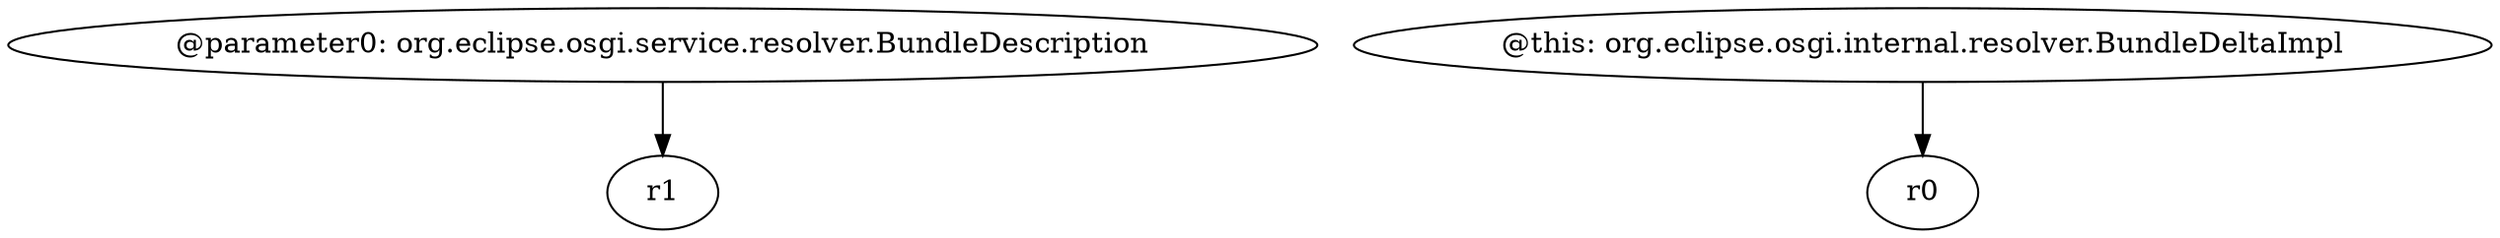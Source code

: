 digraph g {
0[label="@parameter0: org.eclipse.osgi.service.resolver.BundleDescription"]
1[label="r1"]
0->1[label=""]
2[label="@this: org.eclipse.osgi.internal.resolver.BundleDeltaImpl"]
3[label="r0"]
2->3[label=""]
}